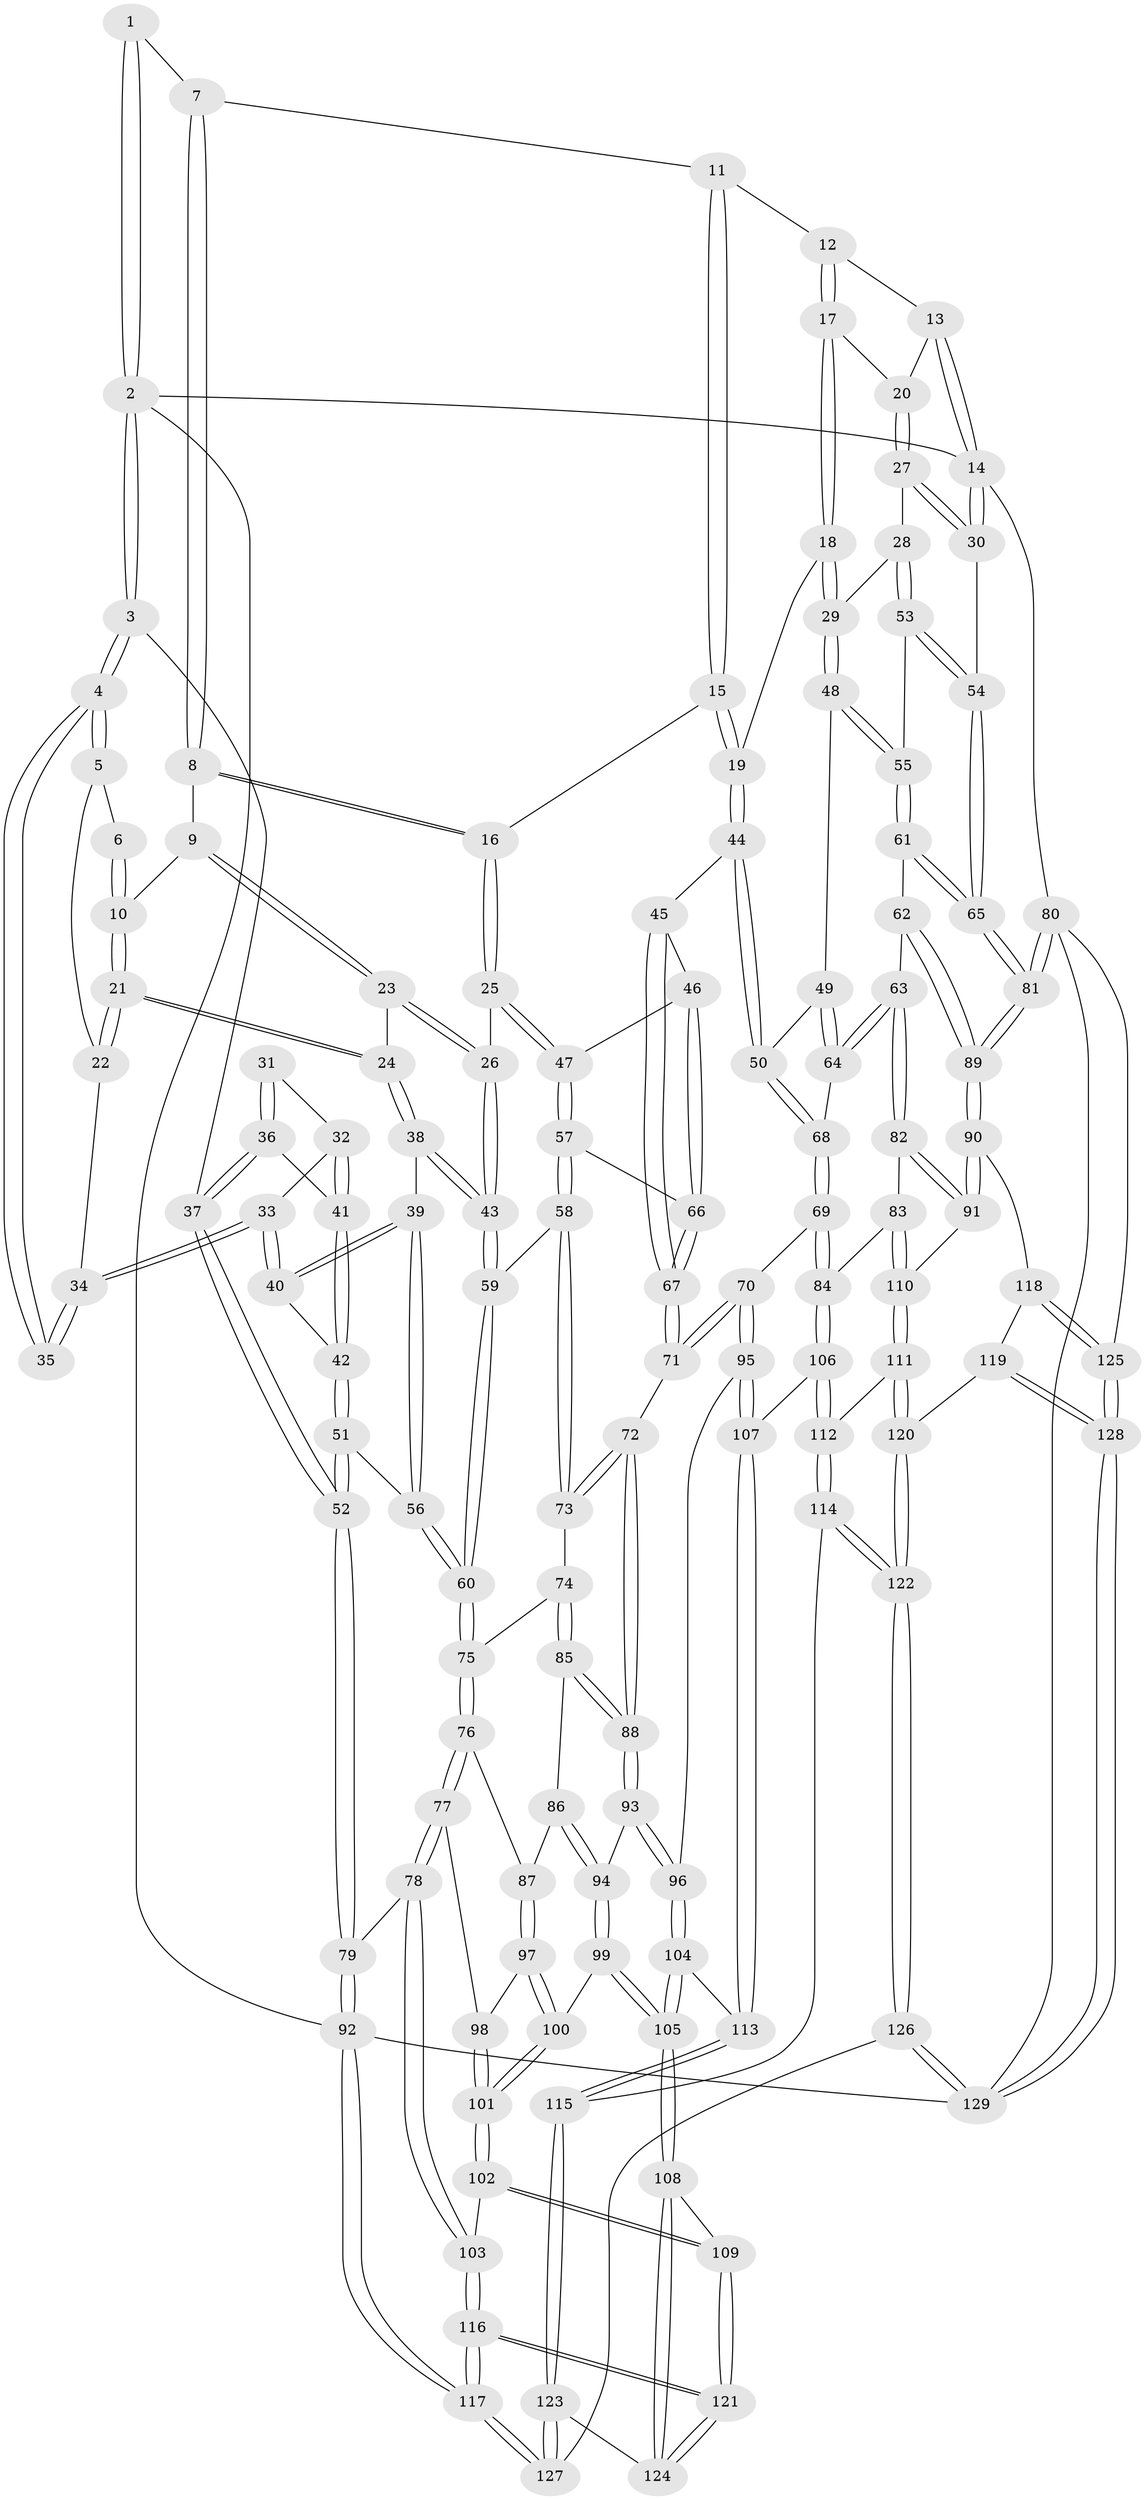 // coarse degree distribution, {3: 0.07777777777777778, 6: 0.08888888888888889, 5: 0.3888888888888889, 4: 0.4444444444444444}
// Generated by graph-tools (version 1.1) at 2025/52/02/27/25 19:52:44]
// undirected, 129 vertices, 319 edges
graph export_dot {
graph [start="1"]
  node [color=gray90,style=filled];
  1 [pos="+0.3127660127081368+0"];
  2 [pos="+0+0"];
  3 [pos="+0+0"];
  4 [pos="+0+0"];
  5 [pos="+0.207442560456019+0.06972691463590992"];
  6 [pos="+0.2725148677833326+0"];
  7 [pos="+0.5274916760443101+0"];
  8 [pos="+0.4770664658364114+0.0798106583411877"];
  9 [pos="+0.39292939587877357+0.10896801698051731"];
  10 [pos="+0.35495148480551175+0.10932055867298232"];
  11 [pos="+0.619612919091128+0"];
  12 [pos="+0.8560837888462884+0"];
  13 [pos="+0.9044737622943655+0"];
  14 [pos="+1+0"];
  15 [pos="+0.6520402349556295+0.16933629382597232"];
  16 [pos="+0.4885732549093983+0.10332063034921285"];
  17 [pos="+0.7448000089889671+0.12182584802578221"];
  18 [pos="+0.7132879123151133+0.14994258552109666"];
  19 [pos="+0.659042835272916+0.1787725621991221"];
  20 [pos="+0.8315164527109554+0.14937370448932666"];
  21 [pos="+0.2875672381160613+0.1632396649615176"];
  22 [pos="+0.19777601201989572+0.10583300356329763"];
  23 [pos="+0.389836262892632+0.18316136446079562"];
  24 [pos="+0.2917725977905082+0.18100691108600714"];
  25 [pos="+0.47434855126020153+0.23701770460264207"];
  26 [pos="+0.4177991602538688+0.2384229912685122"];
  27 [pos="+0.847533830399218+0.17190647494434788"];
  28 [pos="+0.854555516100091+0.2180507101783885"];
  29 [pos="+0.8458525325071107+0.2301359639300929"];
  30 [pos="+1+0"];
  31 [pos="+0.05863777792383823+0.16145829391132274"];
  32 [pos="+0.15074007938315484+0.15474205495535107"];
  33 [pos="+0.1789770314356782+0.12692555288291654"];
  34 [pos="+0.1881540562466578+0.11116532965186754"];
  35 [pos="+0.0522273547485253+0.06537637032602259"];
  36 [pos="+0.027277524353081947+0.20673100858930013"];
  37 [pos="+0+0.2967176700478489"];
  38 [pos="+0.29800703433550274+0.2571316509103149"];
  39 [pos="+0.21394331845997652+0.269080944389625"];
  40 [pos="+0.20548071815174548+0.26459237142868175"];
  41 [pos="+0.1188994019564159+0.23813206988100197"];
  42 [pos="+0.12821061376139434+0.25819404543109437"];
  43 [pos="+0.32021463512882015+0.27933215492240604"];
  44 [pos="+0.6498304891313628+0.30795223089908125"];
  45 [pos="+0.6350354401165326+0.3125578265842658"];
  46 [pos="+0.5964663506222116+0.3079040360224518"];
  47 [pos="+0.516104342063891+0.2851066566879896"];
  48 [pos="+0.817683620185584+0.2949030196267997"];
  49 [pos="+0.8004145206847533+0.3025682582786826"];
  50 [pos="+0.6553944769596035+0.3107388412744279"];
  51 [pos="+0.07622504219259447+0.3755907245698238"];
  52 [pos="+0+0.4295644639916582"];
  53 [pos="+1+0.1876803232510718"];
  54 [pos="+1+0.13334994607123937"];
  55 [pos="+0.909639078581892+0.3452709768548106"];
  56 [pos="+0.1747387403464934+0.4055183773160098"];
  57 [pos="+0.39779382660373697+0.39907785999034945"];
  58 [pos="+0.39387094767842096+0.4000816462257394"];
  59 [pos="+0.33290131122641015+0.37634378293909077"];
  60 [pos="+0.22865677679150168+0.44886283981785297"];
  61 [pos="+0.9245482561213083+0.4065659278970541"];
  62 [pos="+0.8884199698884611+0.48822371026706723"];
  63 [pos="+0.8388639725885452+0.4926602600705985"];
  64 [pos="+0.827295478287977+0.4865870719292954"];
  65 [pos="+1+0.4114879197620071"];
  66 [pos="+0.47761520928635076+0.430660180393942"];
  67 [pos="+0.5488895228127132+0.5061504030331263"];
  68 [pos="+0.7246107867796916+0.47826518245161975"];
  69 [pos="+0.6450402208715841+0.5875985853733584"];
  70 [pos="+0.597956225725251+0.5730519636770661"];
  71 [pos="+0.5501112853300534+0.5281725249836784"];
  72 [pos="+0.45885697684749593+0.5495391778270067"];
  73 [pos="+0.4036926074894148+0.5046547920507866"];
  74 [pos="+0.3410416075826112+0.5364375541777128"];
  75 [pos="+0.22839222623580777+0.4672441853151581"];
  76 [pos="+0.21548034795449394+0.49649115640468977"];
  77 [pos="+0.1456835767050823+0.5670371092317281"];
  78 [pos="+0.034014309349377866+0.5847792454385239"];
  79 [pos="+0+0.5045389764015624"];
  80 [pos="+1+0.7285260509265852"];
  81 [pos="+1+0.7069007186224207"];
  82 [pos="+0.8157627497862154+0.5774972816587154"];
  83 [pos="+0.6882275087803336+0.6257515707935324"];
  84 [pos="+0.6547137569205781+0.6028577369117908"];
  85 [pos="+0.340754902863138+0.5557764039005847"];
  86 [pos="+0.34004580826998604+0.5608518288167633"];
  87 [pos="+0.27378070730463316+0.5983644095404811"];
  88 [pos="+0.43977995477064713+0.5878182109626823"];
  89 [pos="+1+0.6925495571761727"];
  90 [pos="+0.9658731429125118+0.7180101924503733"];
  91 [pos="+0.8805067972840547+0.7106443992261413"];
  92 [pos="+0+1"];
  93 [pos="+0.42697068488839857+0.6208909426893173"];
  94 [pos="+0.3620270640992998+0.6251202467875208"];
  95 [pos="+0.5092474150519017+0.6740404205541379"];
  96 [pos="+0.4512569496181332+0.666757748830586"];
  97 [pos="+0.27385433120471414+0.6005766570708974"];
  98 [pos="+0.18511673617249524+0.6282815131313103"];
  99 [pos="+0.3326973233559704+0.6530847968171055"];
  100 [pos="+0.2910322739067328+0.6475665517891283"];
  101 [pos="+0.21303717701420707+0.7102174049962046"];
  102 [pos="+0.20866848393465562+0.7263831232472048"];
  103 [pos="+0.12002267264715574+0.7601876839820789"];
  104 [pos="+0.38589880688316697+0.7806639960596943"];
  105 [pos="+0.37867549535449524+0.7840100638217556"];
  106 [pos="+0.5963018856703225+0.7358632752926566"];
  107 [pos="+0.5254486126277598+0.7098529934111776"];
  108 [pos="+0.36395792170216396+0.8008594066820071"];
  109 [pos="+0.2943677493666344+0.7976616759679658"];
  110 [pos="+0.7703549955729377+0.7413113082928844"];
  111 [pos="+0.7560853515216062+0.7667848982573519"];
  112 [pos="+0.6010061230776675+0.7511528302340255"];
  113 [pos="+0.485407153827961+0.7876343008743029"];
  114 [pos="+0.569292997022265+0.8514500828148696"];
  115 [pos="+0.5681196731459633+0.8514916170066882"];
  116 [pos="+0+1"];
  117 [pos="+0+1"];
  118 [pos="+0.8610629086760438+0.8817733909482691"];
  119 [pos="+0.7877694760173091+0.8972616178839823"];
  120 [pos="+0.7355025166721928+0.8692686852064179"];
  121 [pos="+0.16917720301661668+0.9587763461580533"];
  122 [pos="+0.6655364704180585+0.9120492644666268"];
  123 [pos="+0.42423420992116134+0.9652920298285654"];
  124 [pos="+0.3973152227718283+0.9353550538036095"];
  125 [pos="+0.9437912695035041+0.9404248545159224"];
  126 [pos="+0.6151015569815954+1"];
  127 [pos="+0.4724705371077614+1"];
  128 [pos="+0.8799044522890451+1"];
  129 [pos="+0.8729549400849832+1"];
  1 -- 2;
  1 -- 2;
  1 -- 7;
  2 -- 3;
  2 -- 3;
  2 -- 14;
  2 -- 92;
  3 -- 4;
  3 -- 4;
  3 -- 37;
  4 -- 5;
  4 -- 5;
  4 -- 35;
  4 -- 35;
  5 -- 6;
  5 -- 22;
  6 -- 10;
  6 -- 10;
  7 -- 8;
  7 -- 8;
  7 -- 11;
  8 -- 9;
  8 -- 16;
  8 -- 16;
  9 -- 10;
  9 -- 23;
  9 -- 23;
  10 -- 21;
  10 -- 21;
  11 -- 12;
  11 -- 15;
  11 -- 15;
  12 -- 13;
  12 -- 17;
  12 -- 17;
  13 -- 14;
  13 -- 14;
  13 -- 20;
  14 -- 30;
  14 -- 30;
  14 -- 80;
  15 -- 16;
  15 -- 19;
  15 -- 19;
  16 -- 25;
  16 -- 25;
  17 -- 18;
  17 -- 18;
  17 -- 20;
  18 -- 19;
  18 -- 29;
  18 -- 29;
  19 -- 44;
  19 -- 44;
  20 -- 27;
  20 -- 27;
  21 -- 22;
  21 -- 22;
  21 -- 24;
  21 -- 24;
  22 -- 34;
  23 -- 24;
  23 -- 26;
  23 -- 26;
  24 -- 38;
  24 -- 38;
  25 -- 26;
  25 -- 47;
  25 -- 47;
  26 -- 43;
  26 -- 43;
  27 -- 28;
  27 -- 30;
  27 -- 30;
  28 -- 29;
  28 -- 53;
  28 -- 53;
  29 -- 48;
  29 -- 48;
  30 -- 54;
  31 -- 32;
  31 -- 36;
  31 -- 36;
  32 -- 33;
  32 -- 41;
  32 -- 41;
  33 -- 34;
  33 -- 34;
  33 -- 40;
  33 -- 40;
  34 -- 35;
  34 -- 35;
  36 -- 37;
  36 -- 37;
  36 -- 41;
  37 -- 52;
  37 -- 52;
  38 -- 39;
  38 -- 43;
  38 -- 43;
  39 -- 40;
  39 -- 40;
  39 -- 56;
  39 -- 56;
  40 -- 42;
  41 -- 42;
  41 -- 42;
  42 -- 51;
  42 -- 51;
  43 -- 59;
  43 -- 59;
  44 -- 45;
  44 -- 50;
  44 -- 50;
  45 -- 46;
  45 -- 67;
  45 -- 67;
  46 -- 47;
  46 -- 66;
  46 -- 66;
  47 -- 57;
  47 -- 57;
  48 -- 49;
  48 -- 55;
  48 -- 55;
  49 -- 50;
  49 -- 64;
  49 -- 64;
  50 -- 68;
  50 -- 68;
  51 -- 52;
  51 -- 52;
  51 -- 56;
  52 -- 79;
  52 -- 79;
  53 -- 54;
  53 -- 54;
  53 -- 55;
  54 -- 65;
  54 -- 65;
  55 -- 61;
  55 -- 61;
  56 -- 60;
  56 -- 60;
  57 -- 58;
  57 -- 58;
  57 -- 66;
  58 -- 59;
  58 -- 73;
  58 -- 73;
  59 -- 60;
  59 -- 60;
  60 -- 75;
  60 -- 75;
  61 -- 62;
  61 -- 65;
  61 -- 65;
  62 -- 63;
  62 -- 89;
  62 -- 89;
  63 -- 64;
  63 -- 64;
  63 -- 82;
  63 -- 82;
  64 -- 68;
  65 -- 81;
  65 -- 81;
  66 -- 67;
  66 -- 67;
  67 -- 71;
  67 -- 71;
  68 -- 69;
  68 -- 69;
  69 -- 70;
  69 -- 84;
  69 -- 84;
  70 -- 71;
  70 -- 71;
  70 -- 95;
  70 -- 95;
  71 -- 72;
  72 -- 73;
  72 -- 73;
  72 -- 88;
  72 -- 88;
  73 -- 74;
  74 -- 75;
  74 -- 85;
  74 -- 85;
  75 -- 76;
  75 -- 76;
  76 -- 77;
  76 -- 77;
  76 -- 87;
  77 -- 78;
  77 -- 78;
  77 -- 98;
  78 -- 79;
  78 -- 103;
  78 -- 103;
  79 -- 92;
  79 -- 92;
  80 -- 81;
  80 -- 81;
  80 -- 125;
  80 -- 129;
  81 -- 89;
  81 -- 89;
  82 -- 83;
  82 -- 91;
  82 -- 91;
  83 -- 84;
  83 -- 110;
  83 -- 110;
  84 -- 106;
  84 -- 106;
  85 -- 86;
  85 -- 88;
  85 -- 88;
  86 -- 87;
  86 -- 94;
  86 -- 94;
  87 -- 97;
  87 -- 97;
  88 -- 93;
  88 -- 93;
  89 -- 90;
  89 -- 90;
  90 -- 91;
  90 -- 91;
  90 -- 118;
  91 -- 110;
  92 -- 117;
  92 -- 117;
  92 -- 129;
  93 -- 94;
  93 -- 96;
  93 -- 96;
  94 -- 99;
  94 -- 99;
  95 -- 96;
  95 -- 107;
  95 -- 107;
  96 -- 104;
  96 -- 104;
  97 -- 98;
  97 -- 100;
  97 -- 100;
  98 -- 101;
  98 -- 101;
  99 -- 100;
  99 -- 105;
  99 -- 105;
  100 -- 101;
  100 -- 101;
  101 -- 102;
  101 -- 102;
  102 -- 103;
  102 -- 109;
  102 -- 109;
  103 -- 116;
  103 -- 116;
  104 -- 105;
  104 -- 105;
  104 -- 113;
  105 -- 108;
  105 -- 108;
  106 -- 107;
  106 -- 112;
  106 -- 112;
  107 -- 113;
  107 -- 113;
  108 -- 109;
  108 -- 124;
  108 -- 124;
  109 -- 121;
  109 -- 121;
  110 -- 111;
  110 -- 111;
  111 -- 112;
  111 -- 120;
  111 -- 120;
  112 -- 114;
  112 -- 114;
  113 -- 115;
  113 -- 115;
  114 -- 115;
  114 -- 122;
  114 -- 122;
  115 -- 123;
  115 -- 123;
  116 -- 117;
  116 -- 117;
  116 -- 121;
  116 -- 121;
  117 -- 127;
  117 -- 127;
  118 -- 119;
  118 -- 125;
  118 -- 125;
  119 -- 120;
  119 -- 128;
  119 -- 128;
  120 -- 122;
  120 -- 122;
  121 -- 124;
  121 -- 124;
  122 -- 126;
  122 -- 126;
  123 -- 124;
  123 -- 127;
  123 -- 127;
  125 -- 128;
  125 -- 128;
  126 -- 127;
  126 -- 129;
  126 -- 129;
  128 -- 129;
  128 -- 129;
}

